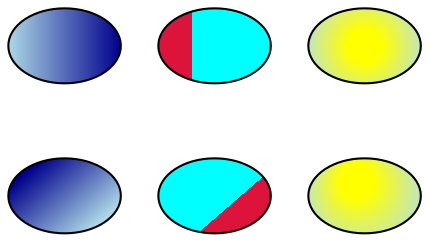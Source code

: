 graph {
  node [label=""]
  linear [fillcolor="lightblue:blue4", style=filled]
  linear2 [fillcolor="lightblue:blue4", style=filled, gradientangle=120]
  twotone [fillcolor="crimson;0.3:cyan", style=filled]
  twotone2 [fillcolor="crimson;0.3:cyan", style=filled, gradientangle=120]
  radial [fillcolor="yellow:lightblue2", style=radial]
  radial2 [fillcolor="yellow:lightblue2", style=radial, gradientangle=120]
  edge [style=invis]
  linear--linear2
  twotone--twotone2
  radial--radial2
}
